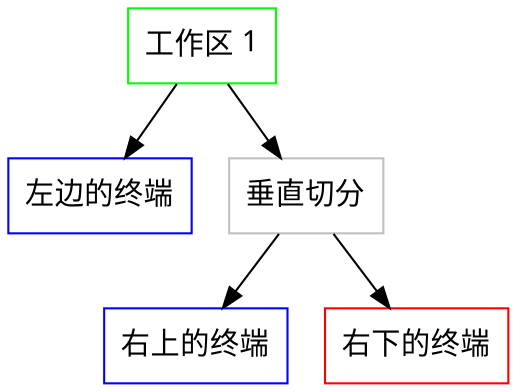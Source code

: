 digraph {
    A[shape=box, fontname="wqy-microhei", label="工作区 1", color=lime]
    B[shape=box, fontname="wqy-microhei", label="左边的终端", color=blue]
    C[shape=box, fontname="way-microhei", label="垂直切分", color=gray]
    D[shape=box, fontname="wqy-microhei", label="右上的终端", color=blue]
    E[shape=box, fontname="wqy-microhei", label="右下的终端", color=red]
    A->B;
    A->C;
    C->D;
    C->E;
}
